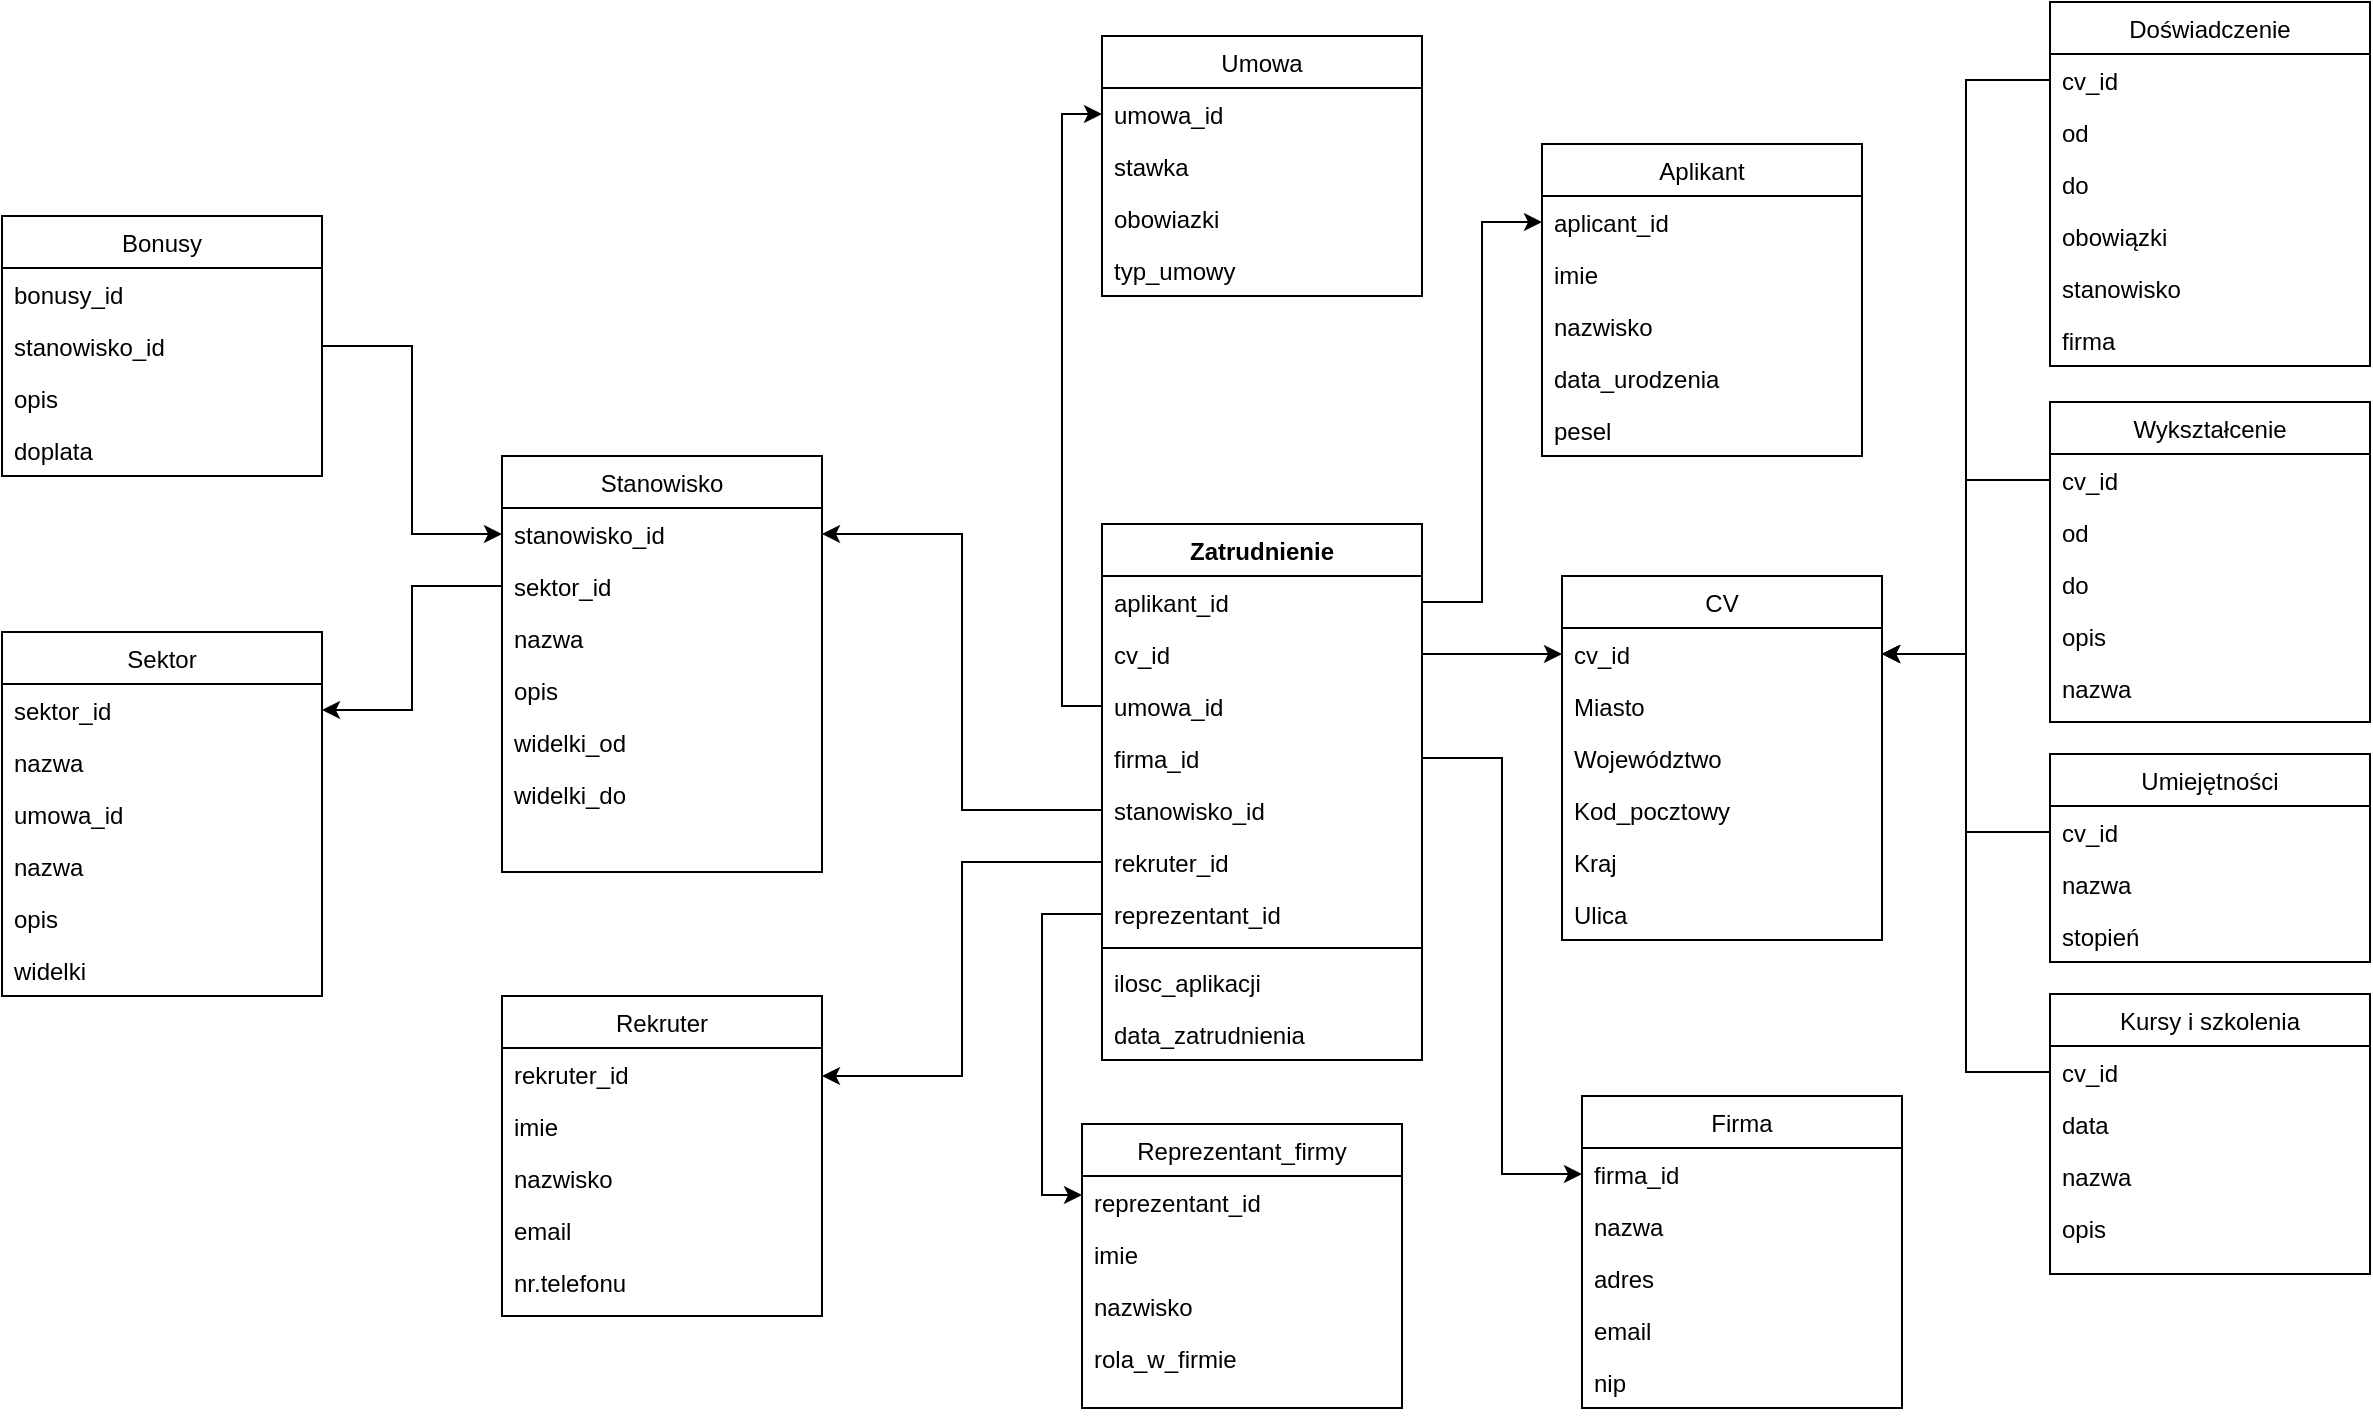 <mxfile version="20.5.3" type="github">
  <diagram id="C5RBs43oDa-KdzZeNtuy" name="Page-1">
    <mxGraphModel dx="2605" dy="2162" grid="1" gridSize="10" guides="1" tooltips="1" connect="1" arrows="1" fold="1" page="1" pageScale="1" pageWidth="827" pageHeight="1169" math="0" shadow="0">
      <root>
        <mxCell id="WIyWlLk6GJQsqaUBKTNV-0" />
        <mxCell id="WIyWlLk6GJQsqaUBKTNV-1" parent="WIyWlLk6GJQsqaUBKTNV-0" />
        <mxCell id="zkfFHV4jXpPFQw0GAbJ--13" value="Aplikant" style="swimlane;fontStyle=0;align=center;verticalAlign=top;childLayout=stackLayout;horizontal=1;startSize=26;horizontalStack=0;resizeParent=1;resizeLast=0;collapsible=1;marginBottom=0;rounded=0;shadow=0;strokeWidth=1;" parent="WIyWlLk6GJQsqaUBKTNV-1" vertex="1">
          <mxGeometry x="80" y="-26" width="160" height="156" as="geometry">
            <mxRectangle x="340" y="380" width="170" height="26" as="alternateBounds" />
          </mxGeometry>
        </mxCell>
        <mxCell id="zkfFHV4jXpPFQw0GAbJ--14" value="aplicant_id" style="text;align=left;verticalAlign=top;spacingLeft=4;spacingRight=4;overflow=hidden;rotatable=0;points=[[0,0.5],[1,0.5]];portConstraint=eastwest;" parent="zkfFHV4jXpPFQw0GAbJ--13" vertex="1">
          <mxGeometry y="26" width="160" height="26" as="geometry" />
        </mxCell>
        <mxCell id="kfQ6t65nEfhoYAuTcAtp-22" value="imie" style="text;align=left;verticalAlign=top;spacingLeft=4;spacingRight=4;overflow=hidden;rotatable=0;points=[[0,0.5],[1,0.5]];portConstraint=eastwest;rounded=0;shadow=0;html=0;" parent="zkfFHV4jXpPFQw0GAbJ--13" vertex="1">
          <mxGeometry y="52" width="160" height="26" as="geometry" />
        </mxCell>
        <mxCell id="kfQ6t65nEfhoYAuTcAtp-23" value="nazwisko" style="text;align=left;verticalAlign=top;spacingLeft=4;spacingRight=4;overflow=hidden;rotatable=0;points=[[0,0.5],[1,0.5]];portConstraint=eastwest;rounded=0;shadow=0;html=0;" parent="zkfFHV4jXpPFQw0GAbJ--13" vertex="1">
          <mxGeometry y="78" width="160" height="26" as="geometry" />
        </mxCell>
        <mxCell id="kfQ6t65nEfhoYAuTcAtp-60" value="data_urodzenia" style="text;align=left;verticalAlign=top;spacingLeft=4;spacingRight=4;overflow=hidden;rotatable=0;points=[[0,0.5],[1,0.5]];portConstraint=eastwest;rounded=0;shadow=0;html=0;" parent="zkfFHV4jXpPFQw0GAbJ--13" vertex="1">
          <mxGeometry y="104" width="160" height="26" as="geometry" />
        </mxCell>
        <mxCell id="kfQ6t65nEfhoYAuTcAtp-51" value="pesel" style="text;align=left;verticalAlign=top;spacingLeft=4;spacingRight=4;overflow=hidden;rotatable=0;points=[[0,0.5],[1,0.5]];portConstraint=eastwest;rounded=0;shadow=0;html=0;" parent="zkfFHV4jXpPFQw0GAbJ--13" vertex="1">
          <mxGeometry y="130" width="160" height="26" as="geometry" />
        </mxCell>
        <mxCell id="kfQ6t65nEfhoYAuTcAtp-7" value="Rekruter" style="swimlane;fontStyle=0;align=center;verticalAlign=top;childLayout=stackLayout;horizontal=1;startSize=26;horizontalStack=0;resizeParent=1;resizeLast=0;collapsible=1;marginBottom=0;rounded=0;shadow=0;strokeWidth=1;" parent="WIyWlLk6GJQsqaUBKTNV-1" vertex="1">
          <mxGeometry x="-440" y="400" width="160" height="160" as="geometry">
            <mxRectangle x="340" y="380" width="170" height="26" as="alternateBounds" />
          </mxGeometry>
        </mxCell>
        <mxCell id="kfQ6t65nEfhoYAuTcAtp-8" value="rekruter_id" style="text;align=left;verticalAlign=top;spacingLeft=4;spacingRight=4;overflow=hidden;rotatable=0;points=[[0,0.5],[1,0.5]];portConstraint=eastwest;" parent="kfQ6t65nEfhoYAuTcAtp-7" vertex="1">
          <mxGeometry y="26" width="160" height="26" as="geometry" />
        </mxCell>
        <mxCell id="kfQ6t65nEfhoYAuTcAtp-20" value="imie" style="text;align=left;verticalAlign=top;spacingLeft=4;spacingRight=4;overflow=hidden;rotatable=0;points=[[0,0.5],[1,0.5]];portConstraint=eastwest;rounded=0;shadow=0;html=0;" parent="kfQ6t65nEfhoYAuTcAtp-7" vertex="1">
          <mxGeometry y="52" width="160" height="26" as="geometry" />
        </mxCell>
        <mxCell id="kfQ6t65nEfhoYAuTcAtp-21" value="nazwisko" style="text;align=left;verticalAlign=top;spacingLeft=4;spacingRight=4;overflow=hidden;rotatable=0;points=[[0,0.5],[1,0.5]];portConstraint=eastwest;rounded=0;shadow=0;html=0;" parent="kfQ6t65nEfhoYAuTcAtp-7" vertex="1">
          <mxGeometry y="78" width="160" height="26" as="geometry" />
        </mxCell>
        <mxCell id="kfQ6t65nEfhoYAuTcAtp-19" value="email" style="text;align=left;verticalAlign=top;spacingLeft=4;spacingRight=4;overflow=hidden;rotatable=0;points=[[0,0.5],[1,0.5]];portConstraint=eastwest;rounded=0;shadow=0;html=0;" parent="kfQ6t65nEfhoYAuTcAtp-7" vertex="1">
          <mxGeometry y="104" width="160" height="26" as="geometry" />
        </mxCell>
        <mxCell id="kfQ6t65nEfhoYAuTcAtp-18" value="nr.telefonu" style="text;align=left;verticalAlign=top;spacingLeft=4;spacingRight=4;overflow=hidden;rotatable=0;points=[[0,0.5],[1,0.5]];portConstraint=eastwest;" parent="kfQ6t65nEfhoYAuTcAtp-7" vertex="1">
          <mxGeometry y="130" width="160" height="26" as="geometry" />
        </mxCell>
        <mxCell id="kfQ6t65nEfhoYAuTcAtp-41" value="Doświadczenie" style="swimlane;fontStyle=0;align=center;verticalAlign=top;childLayout=stackLayout;horizontal=1;startSize=26;horizontalStack=0;resizeParent=1;resizeLast=0;collapsible=1;marginBottom=0;rounded=0;shadow=0;strokeWidth=1;" parent="WIyWlLk6GJQsqaUBKTNV-1" vertex="1">
          <mxGeometry x="334" y="-97" width="160" height="182" as="geometry">
            <mxRectangle x="340" y="380" width="170" height="26" as="alternateBounds" />
          </mxGeometry>
        </mxCell>
        <mxCell id="kfQ6t65nEfhoYAuTcAtp-42" value="cv_id" style="text;align=left;verticalAlign=top;spacingLeft=4;spacingRight=4;overflow=hidden;rotatable=0;points=[[0,0.5],[1,0.5]];portConstraint=eastwest;" parent="kfQ6t65nEfhoYAuTcAtp-41" vertex="1">
          <mxGeometry y="26" width="160" height="26" as="geometry" />
        </mxCell>
        <mxCell id="kfQ6t65nEfhoYAuTcAtp-43" value="od" style="text;align=left;verticalAlign=top;spacingLeft=4;spacingRight=4;overflow=hidden;rotatable=0;points=[[0,0.5],[1,0.5]];portConstraint=eastwest;" parent="kfQ6t65nEfhoYAuTcAtp-41" vertex="1">
          <mxGeometry y="52" width="160" height="26" as="geometry" />
        </mxCell>
        <mxCell id="kfQ6t65nEfhoYAuTcAtp-44" value="do" style="text;align=left;verticalAlign=top;spacingLeft=4;spacingRight=4;overflow=hidden;rotatable=0;points=[[0,0.5],[1,0.5]];portConstraint=eastwest;" parent="kfQ6t65nEfhoYAuTcAtp-41" vertex="1">
          <mxGeometry y="78" width="160" height="26" as="geometry" />
        </mxCell>
        <mxCell id="kfQ6t65nEfhoYAuTcAtp-46" value="obowiązki" style="text;align=left;verticalAlign=top;spacingLeft=4;spacingRight=4;overflow=hidden;rotatable=0;points=[[0,0.5],[1,0.5]];portConstraint=eastwest;" parent="kfQ6t65nEfhoYAuTcAtp-41" vertex="1">
          <mxGeometry y="104" width="160" height="26" as="geometry" />
        </mxCell>
        <mxCell id="kfQ6t65nEfhoYAuTcAtp-47" value="stanowisko" style="text;align=left;verticalAlign=top;spacingLeft=4;spacingRight=4;overflow=hidden;rotatable=0;points=[[0,0.5],[1,0.5]];portConstraint=eastwest;" parent="kfQ6t65nEfhoYAuTcAtp-41" vertex="1">
          <mxGeometry y="130" width="160" height="26" as="geometry" />
        </mxCell>
        <mxCell id="kfQ6t65nEfhoYAuTcAtp-50" value="firma" style="text;align=left;verticalAlign=top;spacingLeft=4;spacingRight=4;overflow=hidden;rotatable=0;points=[[0,0.5],[1,0.5]];portConstraint=eastwest;" parent="kfQ6t65nEfhoYAuTcAtp-41" vertex="1">
          <mxGeometry y="156" width="160" height="26" as="geometry" />
        </mxCell>
        <mxCell id="kfQ6t65nEfhoYAuTcAtp-48" style="edgeStyle=orthogonalEdgeStyle;rounded=0;orthogonalLoop=1;jettySize=auto;html=1;exitX=1;exitY=0.5;exitDx=0;exitDy=0;entryX=0;entryY=0.5;entryDx=0;entryDy=0;" parent="WIyWlLk6GJQsqaUBKTNV-1" source="RGtBgzbWAxolbfJLquD2-17" target="kfQ6t65nEfhoYAuTcAtp-25" edge="1">
          <mxGeometry relative="1" as="geometry">
            <mxPoint x="250" y="333" as="sourcePoint" />
          </mxGeometry>
        </mxCell>
        <mxCell id="kfQ6t65nEfhoYAuTcAtp-49" style="edgeStyle=orthogonalEdgeStyle;rounded=0;orthogonalLoop=1;jettySize=auto;html=1;exitX=0;exitY=0.5;exitDx=0;exitDy=0;entryX=1;entryY=0.5;entryDx=0;entryDy=0;" parent="WIyWlLk6GJQsqaUBKTNV-1" source="kfQ6t65nEfhoYAuTcAtp-42" target="kfQ6t65nEfhoYAuTcAtp-25" edge="1">
          <mxGeometry relative="1" as="geometry" />
        </mxCell>
        <mxCell id="kfQ6t65nEfhoYAuTcAtp-52" value="Wykształcenie" style="swimlane;fontStyle=0;align=center;verticalAlign=top;childLayout=stackLayout;horizontal=1;startSize=26;horizontalStack=0;resizeParent=1;resizeLast=0;collapsible=1;marginBottom=0;rounded=0;shadow=0;strokeWidth=1;" parent="WIyWlLk6GJQsqaUBKTNV-1" vertex="1">
          <mxGeometry x="334" y="103" width="160" height="160" as="geometry">
            <mxRectangle x="340" y="380" width="170" height="26" as="alternateBounds" />
          </mxGeometry>
        </mxCell>
        <mxCell id="kfQ6t65nEfhoYAuTcAtp-53" value="cv_id" style="text;align=left;verticalAlign=top;spacingLeft=4;spacingRight=4;overflow=hidden;rotatable=0;points=[[0,0.5],[1,0.5]];portConstraint=eastwest;" parent="kfQ6t65nEfhoYAuTcAtp-52" vertex="1">
          <mxGeometry y="26" width="160" height="26" as="geometry" />
        </mxCell>
        <mxCell id="kfQ6t65nEfhoYAuTcAtp-54" value="od" style="text;align=left;verticalAlign=top;spacingLeft=4;spacingRight=4;overflow=hidden;rotatable=0;points=[[0,0.5],[1,0.5]];portConstraint=eastwest;" parent="kfQ6t65nEfhoYAuTcAtp-52" vertex="1">
          <mxGeometry y="52" width="160" height="26" as="geometry" />
        </mxCell>
        <mxCell id="kfQ6t65nEfhoYAuTcAtp-55" value="do" style="text;align=left;verticalAlign=top;spacingLeft=4;spacingRight=4;overflow=hidden;rotatable=0;points=[[0,0.5],[1,0.5]];portConstraint=eastwest;" parent="kfQ6t65nEfhoYAuTcAtp-52" vertex="1">
          <mxGeometry y="78" width="160" height="26" as="geometry" />
        </mxCell>
        <mxCell id="kfQ6t65nEfhoYAuTcAtp-56" value="opis" style="text;align=left;verticalAlign=top;spacingLeft=4;spacingRight=4;overflow=hidden;rotatable=0;points=[[0,0.5],[1,0.5]];portConstraint=eastwest;" parent="kfQ6t65nEfhoYAuTcAtp-52" vertex="1">
          <mxGeometry y="104" width="160" height="26" as="geometry" />
        </mxCell>
        <mxCell id="kfQ6t65nEfhoYAuTcAtp-57" value="nazwa" style="text;align=left;verticalAlign=top;spacingLeft=4;spacingRight=4;overflow=hidden;rotatable=0;points=[[0,0.5],[1,0.5]];portConstraint=eastwest;" parent="kfQ6t65nEfhoYAuTcAtp-52" vertex="1">
          <mxGeometry y="130" width="160" height="26" as="geometry" />
        </mxCell>
        <mxCell id="kfQ6t65nEfhoYAuTcAtp-59" style="edgeStyle=orthogonalEdgeStyle;rounded=0;orthogonalLoop=1;jettySize=auto;html=1;exitX=0;exitY=0.5;exitDx=0;exitDy=0;entryX=1;entryY=0.5;entryDx=0;entryDy=0;" parent="WIyWlLk6GJQsqaUBKTNV-1" source="kfQ6t65nEfhoYAuTcAtp-53" target="kfQ6t65nEfhoYAuTcAtp-25" edge="1">
          <mxGeometry relative="1" as="geometry" />
        </mxCell>
        <mxCell id="kfQ6t65nEfhoYAuTcAtp-61" value="Umiejętności" style="swimlane;fontStyle=0;align=center;verticalAlign=top;childLayout=stackLayout;horizontal=1;startSize=26;horizontalStack=0;resizeParent=1;resizeLast=0;collapsible=1;marginBottom=0;rounded=0;shadow=0;strokeWidth=1;" parent="WIyWlLk6GJQsqaUBKTNV-1" vertex="1">
          <mxGeometry x="334" y="279" width="160" height="104" as="geometry">
            <mxRectangle x="340" y="380" width="170" height="26" as="alternateBounds" />
          </mxGeometry>
        </mxCell>
        <mxCell id="kfQ6t65nEfhoYAuTcAtp-62" value="cv_id" style="text;align=left;verticalAlign=top;spacingLeft=4;spacingRight=4;overflow=hidden;rotatable=0;points=[[0,0.5],[1,0.5]];portConstraint=eastwest;" parent="kfQ6t65nEfhoYAuTcAtp-61" vertex="1">
          <mxGeometry y="26" width="160" height="26" as="geometry" />
        </mxCell>
        <mxCell id="kfQ6t65nEfhoYAuTcAtp-66" value="nazwa" style="text;align=left;verticalAlign=top;spacingLeft=4;spacingRight=4;overflow=hidden;rotatable=0;points=[[0,0.5],[1,0.5]];portConstraint=eastwest;" parent="kfQ6t65nEfhoYAuTcAtp-61" vertex="1">
          <mxGeometry y="52" width="160" height="26" as="geometry" />
        </mxCell>
        <mxCell id="kfQ6t65nEfhoYAuTcAtp-73" value="stopień" style="text;align=left;verticalAlign=top;spacingLeft=4;spacingRight=4;overflow=hidden;rotatable=0;points=[[0,0.5],[1,0.5]];portConstraint=eastwest;" parent="kfQ6t65nEfhoYAuTcAtp-61" vertex="1">
          <mxGeometry y="78" width="160" height="26" as="geometry" />
        </mxCell>
        <mxCell id="kfQ6t65nEfhoYAuTcAtp-67" value="Kursy i szkolenia" style="swimlane;fontStyle=0;align=center;verticalAlign=top;childLayout=stackLayout;horizontal=1;startSize=26;horizontalStack=0;resizeParent=1;resizeLast=0;collapsible=1;marginBottom=0;rounded=0;shadow=0;strokeWidth=1;" parent="WIyWlLk6GJQsqaUBKTNV-1" vertex="1">
          <mxGeometry x="334" y="399" width="160" height="140" as="geometry">
            <mxRectangle x="340" y="380" width="170" height="26" as="alternateBounds" />
          </mxGeometry>
        </mxCell>
        <mxCell id="kfQ6t65nEfhoYAuTcAtp-68" value="cv_id" style="text;align=left;verticalAlign=top;spacingLeft=4;spacingRight=4;overflow=hidden;rotatable=0;points=[[0,0.5],[1,0.5]];portConstraint=eastwest;" parent="kfQ6t65nEfhoYAuTcAtp-67" vertex="1">
          <mxGeometry y="26" width="160" height="26" as="geometry" />
        </mxCell>
        <mxCell id="kfQ6t65nEfhoYAuTcAtp-71" value="data" style="text;align=left;verticalAlign=top;spacingLeft=4;spacingRight=4;overflow=hidden;rotatable=0;points=[[0,0.5],[1,0.5]];portConstraint=eastwest;" parent="kfQ6t65nEfhoYAuTcAtp-67" vertex="1">
          <mxGeometry y="52" width="160" height="26" as="geometry" />
        </mxCell>
        <mxCell id="kfQ6t65nEfhoYAuTcAtp-72" value="nazwa" style="text;align=left;verticalAlign=top;spacingLeft=4;spacingRight=4;overflow=hidden;rotatable=0;points=[[0,0.5],[1,0.5]];portConstraint=eastwest;" parent="kfQ6t65nEfhoYAuTcAtp-67" vertex="1">
          <mxGeometry y="78" width="160" height="26" as="geometry" />
        </mxCell>
        <mxCell id="kfQ6t65nEfhoYAuTcAtp-74" value="opis" style="text;align=left;verticalAlign=top;spacingLeft=4;spacingRight=4;overflow=hidden;rotatable=0;points=[[0,0.5],[1,0.5]];portConstraint=eastwest;" parent="kfQ6t65nEfhoYAuTcAtp-67" vertex="1">
          <mxGeometry y="104" width="160" height="26" as="geometry" />
        </mxCell>
        <mxCell id="kfQ6t65nEfhoYAuTcAtp-75" style="edgeStyle=orthogonalEdgeStyle;rounded=0;orthogonalLoop=1;jettySize=auto;html=1;exitX=0;exitY=0.5;exitDx=0;exitDy=0;entryX=1;entryY=0.5;entryDx=0;entryDy=0;" parent="WIyWlLk6GJQsqaUBKTNV-1" source="kfQ6t65nEfhoYAuTcAtp-62" target="kfQ6t65nEfhoYAuTcAtp-25" edge="1">
          <mxGeometry relative="1" as="geometry" />
        </mxCell>
        <mxCell id="kfQ6t65nEfhoYAuTcAtp-76" style="edgeStyle=orthogonalEdgeStyle;rounded=0;orthogonalLoop=1;jettySize=auto;html=1;exitX=0;exitY=0.5;exitDx=0;exitDy=0;entryX=1;entryY=0.5;entryDx=0;entryDy=0;" parent="WIyWlLk6GJQsqaUBKTNV-1" source="kfQ6t65nEfhoYAuTcAtp-68" target="kfQ6t65nEfhoYAuTcAtp-25" edge="1">
          <mxGeometry relative="1" as="geometry" />
        </mxCell>
        <mxCell id="yzUnSqBXN0UP-443Ym1q-0" value="Firma" style="swimlane;fontStyle=0;align=center;verticalAlign=top;childLayout=stackLayout;horizontal=1;startSize=26;horizontalStack=0;resizeParent=1;resizeLast=0;collapsible=1;marginBottom=0;rounded=0;shadow=0;strokeWidth=1;" parent="WIyWlLk6GJQsqaUBKTNV-1" vertex="1">
          <mxGeometry x="100" y="450" width="160" height="156" as="geometry">
            <mxRectangle x="340" y="380" width="170" height="26" as="alternateBounds" />
          </mxGeometry>
        </mxCell>
        <mxCell id="yzUnSqBXN0UP-443Ym1q-1" value="firma_id" style="text;align=left;verticalAlign=top;spacingLeft=4;spacingRight=4;overflow=hidden;rotatable=0;points=[[0,0.5],[1,0.5]];portConstraint=eastwest;" parent="yzUnSqBXN0UP-443Ym1q-0" vertex="1">
          <mxGeometry y="26" width="160" height="26" as="geometry" />
        </mxCell>
        <mxCell id="yzUnSqBXN0UP-443Ym1q-2" value="nazwa" style="text;align=left;verticalAlign=top;spacingLeft=4;spacingRight=4;overflow=hidden;rotatable=0;points=[[0,0.5],[1,0.5]];portConstraint=eastwest;rounded=0;shadow=0;html=0;" parent="yzUnSqBXN0UP-443Ym1q-0" vertex="1">
          <mxGeometry y="52" width="160" height="26" as="geometry" />
        </mxCell>
        <mxCell id="yzUnSqBXN0UP-443Ym1q-3" value="adres" style="text;align=left;verticalAlign=top;spacingLeft=4;spacingRight=4;overflow=hidden;rotatable=0;points=[[0,0.5],[1,0.5]];portConstraint=eastwest;rounded=0;shadow=0;html=0;" parent="yzUnSqBXN0UP-443Ym1q-0" vertex="1">
          <mxGeometry y="78" width="160" height="26" as="geometry" />
        </mxCell>
        <mxCell id="yzUnSqBXN0UP-443Ym1q-15" value="email" style="text;align=left;verticalAlign=top;spacingLeft=4;spacingRight=4;overflow=hidden;rotatable=0;points=[[0,0.5],[1,0.5]];portConstraint=eastwest;rounded=0;shadow=0;html=0;" parent="yzUnSqBXN0UP-443Ym1q-0" vertex="1">
          <mxGeometry y="104" width="160" height="26" as="geometry" />
        </mxCell>
        <mxCell id="yzUnSqBXN0UP-443Ym1q-14" value="nip" style="text;align=left;verticalAlign=top;spacingLeft=4;spacingRight=4;overflow=hidden;rotatable=0;points=[[0,0.5],[1,0.5]];portConstraint=eastwest;rounded=0;shadow=0;html=0;" parent="yzUnSqBXN0UP-443Ym1q-0" vertex="1">
          <mxGeometry y="130" width="160" height="26" as="geometry" />
        </mxCell>
        <mxCell id="yzUnSqBXN0UP-443Ym1q-9" style="edgeStyle=orthogonalEdgeStyle;rounded=0;orthogonalLoop=1;jettySize=auto;html=1;exitX=1;exitY=0.5;exitDx=0;exitDy=0;entryX=0;entryY=0.5;entryDx=0;entryDy=0;" parent="WIyWlLk6GJQsqaUBKTNV-1" source="C60ZqoSRAlY_a-X1RfJH-6" target="zkfFHV4jXpPFQw0GAbJ--14" edge="1">
          <mxGeometry relative="1" as="geometry">
            <mxPoint x="20" y="289" as="sourcePoint" />
          </mxGeometry>
        </mxCell>
        <mxCell id="yzUnSqBXN0UP-443Ym1q-11" style="edgeStyle=orthogonalEdgeStyle;rounded=0;orthogonalLoop=1;jettySize=auto;html=1;exitX=0;exitY=0.5;exitDx=0;exitDy=0;entryX=1;entryY=0.25;entryDx=0;entryDy=0;" parent="WIyWlLk6GJQsqaUBKTNV-1" source="C60ZqoSRAlY_a-X1RfJH-8" target="kfQ6t65nEfhoYAuTcAtp-7" edge="1">
          <mxGeometry relative="1" as="geometry">
            <mxPoint x="-140" y="341" as="sourcePoint" />
          </mxGeometry>
        </mxCell>
        <mxCell id="C60ZqoSRAlY_a-X1RfJH-2" value="Zatrudnienie" style="swimlane;fontStyle=1;align=center;verticalAlign=top;childLayout=stackLayout;horizontal=1;startSize=26;horizontalStack=0;resizeParent=1;resizeParentMax=0;resizeLast=0;collapsible=1;marginBottom=0;strokeColor=default;strokeWidth=1;" parent="WIyWlLk6GJQsqaUBKTNV-1" vertex="1">
          <mxGeometry x="-140" y="164" width="160" height="268" as="geometry" />
        </mxCell>
        <mxCell id="C60ZqoSRAlY_a-X1RfJH-6" value="aplikant_id" style="text;align=left;verticalAlign=top;spacingLeft=4;spacingRight=4;overflow=hidden;rotatable=0;points=[[0,0.5],[1,0.5]];portConstraint=eastwest;" parent="C60ZqoSRAlY_a-X1RfJH-2" vertex="1">
          <mxGeometry y="26" width="160" height="26" as="geometry" />
        </mxCell>
        <mxCell id="RGtBgzbWAxolbfJLquD2-17" value="cv_id" style="text;align=left;verticalAlign=top;spacingLeft=4;spacingRight=4;overflow=hidden;rotatable=0;points=[[0,0.5],[1,0.5]];portConstraint=eastwest;" vertex="1" parent="C60ZqoSRAlY_a-X1RfJH-2">
          <mxGeometry y="52" width="160" height="26" as="geometry" />
        </mxCell>
        <mxCell id="RGtBgzbWAxolbfJLquD2-13" value="umowa_id" style="text;align=left;verticalAlign=top;spacingLeft=4;spacingRight=4;overflow=hidden;rotatable=0;points=[[0,0.5],[1,0.5]];portConstraint=eastwest;" vertex="1" parent="C60ZqoSRAlY_a-X1RfJH-2">
          <mxGeometry y="78" width="160" height="26" as="geometry" />
        </mxCell>
        <mxCell id="C60ZqoSRAlY_a-X1RfJH-7" value="firma_id" style="text;align=left;verticalAlign=top;spacingLeft=4;spacingRight=4;overflow=hidden;rotatable=0;points=[[0,0.5],[1,0.5]];portConstraint=eastwest;rounded=0;shadow=0;html=0;" parent="C60ZqoSRAlY_a-X1RfJH-2" vertex="1">
          <mxGeometry y="104" width="160" height="26" as="geometry" />
        </mxCell>
        <mxCell id="Q6PveHwHF6AJK63b6-he-0" value="stanowisko_id" style="text;align=left;verticalAlign=top;spacingLeft=4;spacingRight=4;overflow=hidden;rotatable=0;points=[[0,0.5],[1,0.5]];portConstraint=eastwest;" parent="C60ZqoSRAlY_a-X1RfJH-2" vertex="1">
          <mxGeometry y="130" width="160" height="26" as="geometry" />
        </mxCell>
        <mxCell id="C60ZqoSRAlY_a-X1RfJH-8" value="rekruter_id" style="text;align=left;verticalAlign=top;spacingLeft=4;spacingRight=4;overflow=hidden;rotatable=0;points=[[0,0.5],[1,0.5]];portConstraint=eastwest;rounded=0;shadow=0;html=0;" parent="C60ZqoSRAlY_a-X1RfJH-2" vertex="1">
          <mxGeometry y="156" width="160" height="26" as="geometry" />
        </mxCell>
        <mxCell id="Q6PveHwHF6AJK63b6-he-2" value="reprezentant_id" style="text;align=left;verticalAlign=top;spacingLeft=4;spacingRight=4;overflow=hidden;rotatable=0;points=[[0,0.5],[1,0.5]];portConstraint=eastwest;" parent="C60ZqoSRAlY_a-X1RfJH-2" vertex="1">
          <mxGeometry y="182" width="160" height="26" as="geometry" />
        </mxCell>
        <mxCell id="C60ZqoSRAlY_a-X1RfJH-4" value="" style="line;strokeWidth=1;fillColor=none;align=left;verticalAlign=middle;spacingTop=-1;spacingLeft=3;spacingRight=3;rotatable=0;labelPosition=right;points=[];portConstraint=eastwest;strokeColor=inherit;" parent="C60ZqoSRAlY_a-X1RfJH-2" vertex="1">
          <mxGeometry y="208" width="160" height="8" as="geometry" />
        </mxCell>
        <mxCell id="ufwp6K7cJogTK4SeaKHm-1" value="ilosc_aplikacji" style="text;align=left;verticalAlign=top;spacingLeft=4;spacingRight=4;overflow=hidden;rotatable=0;points=[[0,0.5],[1,0.5]];portConstraint=eastwest;rounded=0;shadow=0;html=0;" parent="C60ZqoSRAlY_a-X1RfJH-2" vertex="1">
          <mxGeometry y="216" width="160" height="26" as="geometry" />
        </mxCell>
        <mxCell id="C60ZqoSRAlY_a-X1RfJH-9" value="data_zatrudnienia" style="text;align=left;verticalAlign=top;spacingLeft=4;spacingRight=4;overflow=hidden;rotatable=0;points=[[0,0.5],[1,0.5]];portConstraint=eastwest;rounded=0;shadow=0;html=0;" parent="C60ZqoSRAlY_a-X1RfJH-2" vertex="1">
          <mxGeometry y="242" width="160" height="26" as="geometry" />
        </mxCell>
        <mxCell id="5l4Is7Hh_siL4jpAWE_x-0" value="Stanowisko" style="swimlane;fontStyle=0;align=center;verticalAlign=top;childLayout=stackLayout;horizontal=1;startSize=26;horizontalStack=0;resizeParent=1;resizeLast=0;collapsible=1;marginBottom=0;rounded=0;shadow=0;strokeWidth=1;" parent="WIyWlLk6GJQsqaUBKTNV-1" vertex="1">
          <mxGeometry x="-440" y="130" width="160" height="208" as="geometry">
            <mxRectangle x="340" y="380" width="170" height="26" as="alternateBounds" />
          </mxGeometry>
        </mxCell>
        <mxCell id="5l4Is7Hh_siL4jpAWE_x-1" value="stanowisko_id" style="text;align=left;verticalAlign=top;spacingLeft=4;spacingRight=4;overflow=hidden;rotatable=0;points=[[0,0.5],[1,0.5]];portConstraint=eastwest;" parent="5l4Is7Hh_siL4jpAWE_x-0" vertex="1">
          <mxGeometry y="26" width="160" height="26" as="geometry" />
        </mxCell>
        <mxCell id="5l4Is7Hh_siL4jpAWE_x-2" value="sektor_id" style="text;align=left;verticalAlign=top;spacingLeft=4;spacingRight=4;overflow=hidden;rotatable=0;points=[[0,0.5],[1,0.5]];portConstraint=eastwest;rounded=0;shadow=0;html=0;" parent="5l4Is7Hh_siL4jpAWE_x-0" vertex="1">
          <mxGeometry y="52" width="160" height="26" as="geometry" />
        </mxCell>
        <mxCell id="5l4Is7Hh_siL4jpAWE_x-4" value="nazwa" style="text;align=left;verticalAlign=top;spacingLeft=4;spacingRight=4;overflow=hidden;rotatable=0;points=[[0,0.5],[1,0.5]];portConstraint=eastwest;rounded=0;shadow=0;html=0;" parent="5l4Is7Hh_siL4jpAWE_x-0" vertex="1">
          <mxGeometry y="78" width="160" height="26" as="geometry" />
        </mxCell>
        <mxCell id="5l4Is7Hh_siL4jpAWE_x-6" value="opis" style="text;align=left;verticalAlign=top;spacingLeft=4;spacingRight=4;overflow=hidden;rotatable=0;points=[[0,0.5],[1,0.5]];portConstraint=eastwest;rounded=0;shadow=0;html=0;" parent="5l4Is7Hh_siL4jpAWE_x-0" vertex="1">
          <mxGeometry y="104" width="160" height="26" as="geometry" />
        </mxCell>
        <mxCell id="Q6PveHwHF6AJK63b6-he-4" value="widelki_od" style="text;align=left;verticalAlign=top;spacingLeft=4;spacingRight=4;overflow=hidden;rotatable=0;points=[[0,0.5],[1,0.5]];portConstraint=eastwest;rounded=0;shadow=0;html=0;" vertex="1" parent="5l4Is7Hh_siL4jpAWE_x-0">
          <mxGeometry y="130" width="160" height="26" as="geometry" />
        </mxCell>
        <mxCell id="5l4Is7Hh_siL4jpAWE_x-5" value="widelki_do" style="text;align=left;verticalAlign=top;spacingLeft=4;spacingRight=4;overflow=hidden;rotatable=0;points=[[0,0.5],[1,0.5]];portConstraint=eastwest;rounded=0;shadow=0;html=0;" parent="5l4Is7Hh_siL4jpAWE_x-0" vertex="1">
          <mxGeometry y="156" width="160" height="26" as="geometry" />
        </mxCell>
        <mxCell id="5l4Is7Hh_siL4jpAWE_x-11" value="Sektor" style="swimlane;fontStyle=0;align=center;verticalAlign=top;childLayout=stackLayout;horizontal=1;startSize=26;horizontalStack=0;resizeParent=1;resizeLast=0;collapsible=1;marginBottom=0;rounded=0;shadow=0;strokeWidth=1;" parent="WIyWlLk6GJQsqaUBKTNV-1" vertex="1">
          <mxGeometry x="-690" y="218" width="160" height="182" as="geometry">
            <mxRectangle x="340" y="380" width="170" height="26" as="alternateBounds" />
          </mxGeometry>
        </mxCell>
        <mxCell id="5l4Is7Hh_siL4jpAWE_x-12" value="sektor_id" style="text;align=left;verticalAlign=top;spacingLeft=4;spacingRight=4;overflow=hidden;rotatable=0;points=[[0,0.5],[1,0.5]];portConstraint=eastwest;" parent="5l4Is7Hh_siL4jpAWE_x-11" vertex="1">
          <mxGeometry y="26" width="160" height="26" as="geometry" />
        </mxCell>
        <mxCell id="5l4Is7Hh_siL4jpAWE_x-13" value="nazwa" style="text;align=left;verticalAlign=top;spacingLeft=4;spacingRight=4;overflow=hidden;rotatable=0;points=[[0,0.5],[1,0.5]];portConstraint=eastwest;rounded=0;shadow=0;html=0;" parent="5l4Is7Hh_siL4jpAWE_x-11" vertex="1">
          <mxGeometry y="52" width="160" height="26" as="geometry" />
        </mxCell>
        <mxCell id="5l4Is7Hh_siL4jpAWE_x-14" value="umowa_id" style="text;align=left;verticalAlign=top;spacingLeft=4;spacingRight=4;overflow=hidden;rotatable=0;points=[[0,0.5],[1,0.5]];portConstraint=eastwest;rounded=0;shadow=0;html=0;" parent="5l4Is7Hh_siL4jpAWE_x-11" vertex="1">
          <mxGeometry y="78" width="160" height="26" as="geometry" />
        </mxCell>
        <mxCell id="5l4Is7Hh_siL4jpAWE_x-15" value="nazwa" style="text;align=left;verticalAlign=top;spacingLeft=4;spacingRight=4;overflow=hidden;rotatable=0;points=[[0,0.5],[1,0.5]];portConstraint=eastwest;rounded=0;shadow=0;html=0;" parent="5l4Is7Hh_siL4jpAWE_x-11" vertex="1">
          <mxGeometry y="104" width="160" height="26" as="geometry" />
        </mxCell>
        <mxCell id="5l4Is7Hh_siL4jpAWE_x-16" value="opis" style="text;align=left;verticalAlign=top;spacingLeft=4;spacingRight=4;overflow=hidden;rotatable=0;points=[[0,0.5],[1,0.5]];portConstraint=eastwest;rounded=0;shadow=0;html=0;" parent="5l4Is7Hh_siL4jpAWE_x-11" vertex="1">
          <mxGeometry y="130" width="160" height="26" as="geometry" />
        </mxCell>
        <mxCell id="5l4Is7Hh_siL4jpAWE_x-17" value="widelki" style="text;align=left;verticalAlign=top;spacingLeft=4;spacingRight=4;overflow=hidden;rotatable=0;points=[[0,0.5],[1,0.5]];portConstraint=eastwest;rounded=0;shadow=0;html=0;" parent="5l4Is7Hh_siL4jpAWE_x-11" vertex="1">
          <mxGeometry y="156" width="160" height="26" as="geometry" />
        </mxCell>
        <mxCell id="5l4Is7Hh_siL4jpAWE_x-25" value="Reprezentant_firmy" style="swimlane;fontStyle=0;align=center;verticalAlign=top;childLayout=stackLayout;horizontal=1;startSize=26;horizontalStack=0;resizeParent=1;resizeLast=0;collapsible=1;marginBottom=0;rounded=0;shadow=0;strokeWidth=1;" parent="WIyWlLk6GJQsqaUBKTNV-1" vertex="1">
          <mxGeometry x="-150" y="464" width="160" height="142" as="geometry">
            <mxRectangle x="340" y="380" width="170" height="26" as="alternateBounds" />
          </mxGeometry>
        </mxCell>
        <mxCell id="5l4Is7Hh_siL4jpAWE_x-26" value="reprezentant_id" style="text;align=left;verticalAlign=top;spacingLeft=4;spacingRight=4;overflow=hidden;rotatable=0;points=[[0,0.5],[1,0.5]];portConstraint=eastwest;" parent="5l4Is7Hh_siL4jpAWE_x-25" vertex="1">
          <mxGeometry y="26" width="160" height="26" as="geometry" />
        </mxCell>
        <mxCell id="5l4Is7Hh_siL4jpAWE_x-27" value="imie" style="text;align=left;verticalAlign=top;spacingLeft=4;spacingRight=4;overflow=hidden;rotatable=0;points=[[0,0.5],[1,0.5]];portConstraint=eastwest;rounded=0;shadow=0;html=0;" parent="5l4Is7Hh_siL4jpAWE_x-25" vertex="1">
          <mxGeometry y="52" width="160" height="26" as="geometry" />
        </mxCell>
        <mxCell id="5l4Is7Hh_siL4jpAWE_x-28" value="nazwisko" style="text;align=left;verticalAlign=top;spacingLeft=4;spacingRight=4;overflow=hidden;rotatable=0;points=[[0,0.5],[1,0.5]];portConstraint=eastwest;rounded=0;shadow=0;html=0;" parent="5l4Is7Hh_siL4jpAWE_x-25" vertex="1">
          <mxGeometry y="78" width="160" height="26" as="geometry" />
        </mxCell>
        <mxCell id="5l4Is7Hh_siL4jpAWE_x-29" value="rola_w_firmie" style="text;align=left;verticalAlign=top;spacingLeft=4;spacingRight=4;overflow=hidden;rotatable=0;points=[[0,0.5],[1,0.5]];portConstraint=eastwest;rounded=0;shadow=0;html=0;" parent="5l4Is7Hh_siL4jpAWE_x-25" vertex="1">
          <mxGeometry y="104" width="160" height="26" as="geometry" />
        </mxCell>
        <mxCell id="5l4Is7Hh_siL4jpAWE_x-33" style="edgeStyle=orthogonalEdgeStyle;rounded=0;orthogonalLoop=1;jettySize=auto;html=1;exitX=0;exitY=0.5;exitDx=0;exitDy=0;entryX=1;entryY=0.5;entryDx=0;entryDy=0;" parent="WIyWlLk6GJQsqaUBKTNV-1" source="5l4Is7Hh_siL4jpAWE_x-2" target="5l4Is7Hh_siL4jpAWE_x-12" edge="1">
          <mxGeometry relative="1" as="geometry" />
        </mxCell>
        <mxCell id="Q6PveHwHF6AJK63b6-he-1" style="edgeStyle=orthogonalEdgeStyle;rounded=0;orthogonalLoop=1;jettySize=auto;html=1;exitX=0;exitY=0.5;exitDx=0;exitDy=0;entryX=1;entryY=0.5;entryDx=0;entryDy=0;" parent="WIyWlLk6GJQsqaUBKTNV-1" source="Q6PveHwHF6AJK63b6-he-0" target="5l4Is7Hh_siL4jpAWE_x-1" edge="1">
          <mxGeometry relative="1" as="geometry" />
        </mxCell>
        <mxCell id="Q6PveHwHF6AJK63b6-he-3" style="edgeStyle=orthogonalEdgeStyle;rounded=0;orthogonalLoop=1;jettySize=auto;html=1;exitX=0;exitY=0.5;exitDx=0;exitDy=0;entryX=0;entryY=0.25;entryDx=0;entryDy=0;" parent="WIyWlLk6GJQsqaUBKTNV-1" source="Q6PveHwHF6AJK63b6-he-2" target="5l4Is7Hh_siL4jpAWE_x-25" edge="1">
          <mxGeometry relative="1" as="geometry" />
        </mxCell>
        <mxCell id="RGtBgzbWAxolbfJLquD2-8" value="Umowa" style="swimlane;fontStyle=0;align=center;verticalAlign=top;childLayout=stackLayout;horizontal=1;startSize=26;horizontalStack=0;resizeParent=1;resizeLast=0;collapsible=1;marginBottom=0;rounded=0;shadow=0;strokeWidth=1;" vertex="1" parent="WIyWlLk6GJQsqaUBKTNV-1">
          <mxGeometry x="-140" y="-80" width="160" height="130" as="geometry">
            <mxRectangle x="340" y="380" width="170" height="26" as="alternateBounds" />
          </mxGeometry>
        </mxCell>
        <mxCell id="RGtBgzbWAxolbfJLquD2-9" value="umowa_id" style="text;align=left;verticalAlign=top;spacingLeft=4;spacingRight=4;overflow=hidden;rotatable=0;points=[[0,0.5],[1,0.5]];portConstraint=eastwest;" vertex="1" parent="RGtBgzbWAxolbfJLquD2-8">
          <mxGeometry y="26" width="160" height="26" as="geometry" />
        </mxCell>
        <mxCell id="RGtBgzbWAxolbfJLquD2-10" value="stawka" style="text;align=left;verticalAlign=top;spacingLeft=4;spacingRight=4;overflow=hidden;rotatable=0;points=[[0,0.5],[1,0.5]];portConstraint=eastwest;rounded=0;shadow=0;html=0;" vertex="1" parent="RGtBgzbWAxolbfJLquD2-8">
          <mxGeometry y="52" width="160" height="26" as="geometry" />
        </mxCell>
        <mxCell id="RGtBgzbWAxolbfJLquD2-11" value="obowiazki" style="text;align=left;verticalAlign=top;spacingLeft=4;spacingRight=4;overflow=hidden;rotatable=0;points=[[0,0.5],[1,0.5]];portConstraint=eastwest;rounded=0;shadow=0;html=0;" vertex="1" parent="RGtBgzbWAxolbfJLquD2-8">
          <mxGeometry y="78" width="160" height="26" as="geometry" />
        </mxCell>
        <mxCell id="RGtBgzbWAxolbfJLquD2-12" value="typ_umowy" style="text;align=left;verticalAlign=top;spacingLeft=4;spacingRight=4;overflow=hidden;rotatable=0;points=[[0,0.5],[1,0.5]];portConstraint=eastwest;rounded=0;shadow=0;html=0;" vertex="1" parent="RGtBgzbWAxolbfJLquD2-8">
          <mxGeometry y="104" width="160" height="26" as="geometry" />
        </mxCell>
        <mxCell id="RGtBgzbWAxolbfJLquD2-14" style="edgeStyle=orthogonalEdgeStyle;rounded=0;orthogonalLoop=1;jettySize=auto;html=1;exitX=0;exitY=0.5;exitDx=0;exitDy=0;entryX=0;entryY=0.5;entryDx=0;entryDy=0;" edge="1" parent="WIyWlLk6GJQsqaUBKTNV-1" source="RGtBgzbWAxolbfJLquD2-13" target="RGtBgzbWAxolbfJLquD2-9">
          <mxGeometry relative="1" as="geometry" />
        </mxCell>
        <mxCell id="RGtBgzbWAxolbfJLquD2-16" style="edgeStyle=orthogonalEdgeStyle;rounded=0;orthogonalLoop=1;jettySize=auto;html=1;exitX=1;exitY=0.5;exitDx=0;exitDy=0;entryX=0;entryY=0.5;entryDx=0;entryDy=0;" edge="1" parent="WIyWlLk6GJQsqaUBKTNV-1" source="C60ZqoSRAlY_a-X1RfJH-7" target="yzUnSqBXN0UP-443Ym1q-1">
          <mxGeometry relative="1" as="geometry" />
        </mxCell>
        <mxCell id="RGtBgzbWAxolbfJLquD2-19" value="" style="group" vertex="1" connectable="0" parent="WIyWlLk6GJQsqaUBKTNV-1">
          <mxGeometry x="90" y="190" width="160" height="182" as="geometry" />
        </mxCell>
        <mxCell id="kfQ6t65nEfhoYAuTcAtp-24" value="CV" style="swimlane;fontStyle=0;align=center;verticalAlign=top;childLayout=stackLayout;horizontal=1;startSize=26;horizontalStack=0;resizeParent=1;resizeLast=0;collapsible=1;marginBottom=0;rounded=0;shadow=0;strokeWidth=1;" parent="RGtBgzbWAxolbfJLquD2-19" vertex="1">
          <mxGeometry width="160" height="182" as="geometry">
            <mxRectangle x="340" y="380" width="170" height="26" as="alternateBounds" />
          </mxGeometry>
        </mxCell>
        <mxCell id="kfQ6t65nEfhoYAuTcAtp-25" value="cv_id" style="text;align=left;verticalAlign=top;spacingLeft=4;spacingRight=4;overflow=hidden;rotatable=0;points=[[0,0.5],[1,0.5]];portConstraint=eastwest;" parent="kfQ6t65nEfhoYAuTcAtp-24" vertex="1">
          <mxGeometry y="26" width="160" height="26" as="geometry" />
        </mxCell>
        <mxCell id="kfQ6t65nEfhoYAuTcAtp-36" value="Miasto" style="text;align=left;verticalAlign=top;spacingLeft=4;spacingRight=4;overflow=hidden;rotatable=0;points=[[0,0.5],[1,0.5]];portConstraint=eastwest;rounded=0;shadow=0;html=0;" parent="RGtBgzbWAxolbfJLquD2-19" vertex="1">
          <mxGeometry y="52" width="160" height="26" as="geometry" />
        </mxCell>
        <mxCell id="kfQ6t65nEfhoYAuTcAtp-37" value="Województwo" style="text;align=left;verticalAlign=top;spacingLeft=4;spacingRight=4;overflow=hidden;rotatable=0;points=[[0,0.5],[1,0.5]];portConstraint=eastwest;rounded=0;shadow=0;html=0;" parent="RGtBgzbWAxolbfJLquD2-19" vertex="1">
          <mxGeometry y="78" width="160" height="26" as="geometry" />
        </mxCell>
        <mxCell id="kfQ6t65nEfhoYAuTcAtp-38" value="Kod_pocztowy" style="text;align=left;verticalAlign=top;spacingLeft=4;spacingRight=4;overflow=hidden;rotatable=0;points=[[0,0.5],[1,0.5]];portConstraint=eastwest;rounded=0;shadow=0;html=0;" parent="RGtBgzbWAxolbfJLquD2-19" vertex="1">
          <mxGeometry y="104" width="160" height="26" as="geometry" />
        </mxCell>
        <mxCell id="kfQ6t65nEfhoYAuTcAtp-39" value="Kraj" style="text;align=left;verticalAlign=top;spacingLeft=4;spacingRight=4;overflow=hidden;rotatable=0;points=[[0,0.5],[1,0.5]];portConstraint=eastwest;rounded=0;shadow=0;html=0;" parent="RGtBgzbWAxolbfJLquD2-19" vertex="1">
          <mxGeometry y="130" width="160" height="26" as="geometry" />
        </mxCell>
        <mxCell id="kfQ6t65nEfhoYAuTcAtp-40" value="Ulica" style="text;align=left;verticalAlign=top;spacingLeft=4;spacingRight=4;overflow=hidden;rotatable=0;points=[[0,0.5],[1,0.5]];portConstraint=eastwest;" parent="RGtBgzbWAxolbfJLquD2-19" vertex="1">
          <mxGeometry y="156" width="160" height="26" as="geometry" />
        </mxCell>
        <mxCell id="RGtBgzbWAxolbfJLquD2-20" value="Bonusy" style="swimlane;fontStyle=0;align=center;verticalAlign=top;childLayout=stackLayout;horizontal=1;startSize=26;horizontalStack=0;resizeParent=1;resizeLast=0;collapsible=1;marginBottom=0;rounded=0;shadow=0;strokeWidth=1;" vertex="1" parent="WIyWlLk6GJQsqaUBKTNV-1">
          <mxGeometry x="-690" y="10" width="160" height="130" as="geometry">
            <mxRectangle x="340" y="380" width="170" height="26" as="alternateBounds" />
          </mxGeometry>
        </mxCell>
        <mxCell id="RGtBgzbWAxolbfJLquD2-21" value="bonusy_id" style="text;align=left;verticalAlign=top;spacingLeft=4;spacingRight=4;overflow=hidden;rotatable=0;points=[[0,0.5],[1,0.5]];portConstraint=eastwest;" vertex="1" parent="RGtBgzbWAxolbfJLquD2-20">
          <mxGeometry y="26" width="160" height="26" as="geometry" />
        </mxCell>
        <mxCell id="RGtBgzbWAxolbfJLquD2-29" value="stanowisko_id" style="text;align=left;verticalAlign=top;spacingLeft=4;spacingRight=4;overflow=hidden;rotatable=0;points=[[0,0.5],[1,0.5]];portConstraint=eastwest;" vertex="1" parent="RGtBgzbWAxolbfJLquD2-20">
          <mxGeometry y="52" width="160" height="26" as="geometry" />
        </mxCell>
        <mxCell id="RGtBgzbWAxolbfJLquD2-22" value="opis" style="text;align=left;verticalAlign=top;spacingLeft=4;spacingRight=4;overflow=hidden;rotatable=0;points=[[0,0.5],[1,0.5]];portConstraint=eastwest;rounded=0;shadow=0;html=0;" vertex="1" parent="RGtBgzbWAxolbfJLquD2-20">
          <mxGeometry y="78" width="160" height="26" as="geometry" />
        </mxCell>
        <mxCell id="RGtBgzbWAxolbfJLquD2-27" value="doplata" style="text;align=left;verticalAlign=top;spacingLeft=4;spacingRight=4;overflow=hidden;rotatable=0;points=[[0,0.5],[1,0.5]];portConstraint=eastwest;rounded=0;shadow=0;html=0;" vertex="1" parent="RGtBgzbWAxolbfJLquD2-20">
          <mxGeometry y="104" width="160" height="26" as="geometry" />
        </mxCell>
        <mxCell id="RGtBgzbWAxolbfJLquD2-36" style="edgeStyle=orthogonalEdgeStyle;rounded=0;orthogonalLoop=1;jettySize=auto;html=1;exitX=1;exitY=0.5;exitDx=0;exitDy=0;entryX=0;entryY=0.5;entryDx=0;entryDy=0;" edge="1" parent="WIyWlLk6GJQsqaUBKTNV-1" source="RGtBgzbWAxolbfJLquD2-29" target="5l4Is7Hh_siL4jpAWE_x-1">
          <mxGeometry relative="1" as="geometry" />
        </mxCell>
      </root>
    </mxGraphModel>
  </diagram>
</mxfile>
